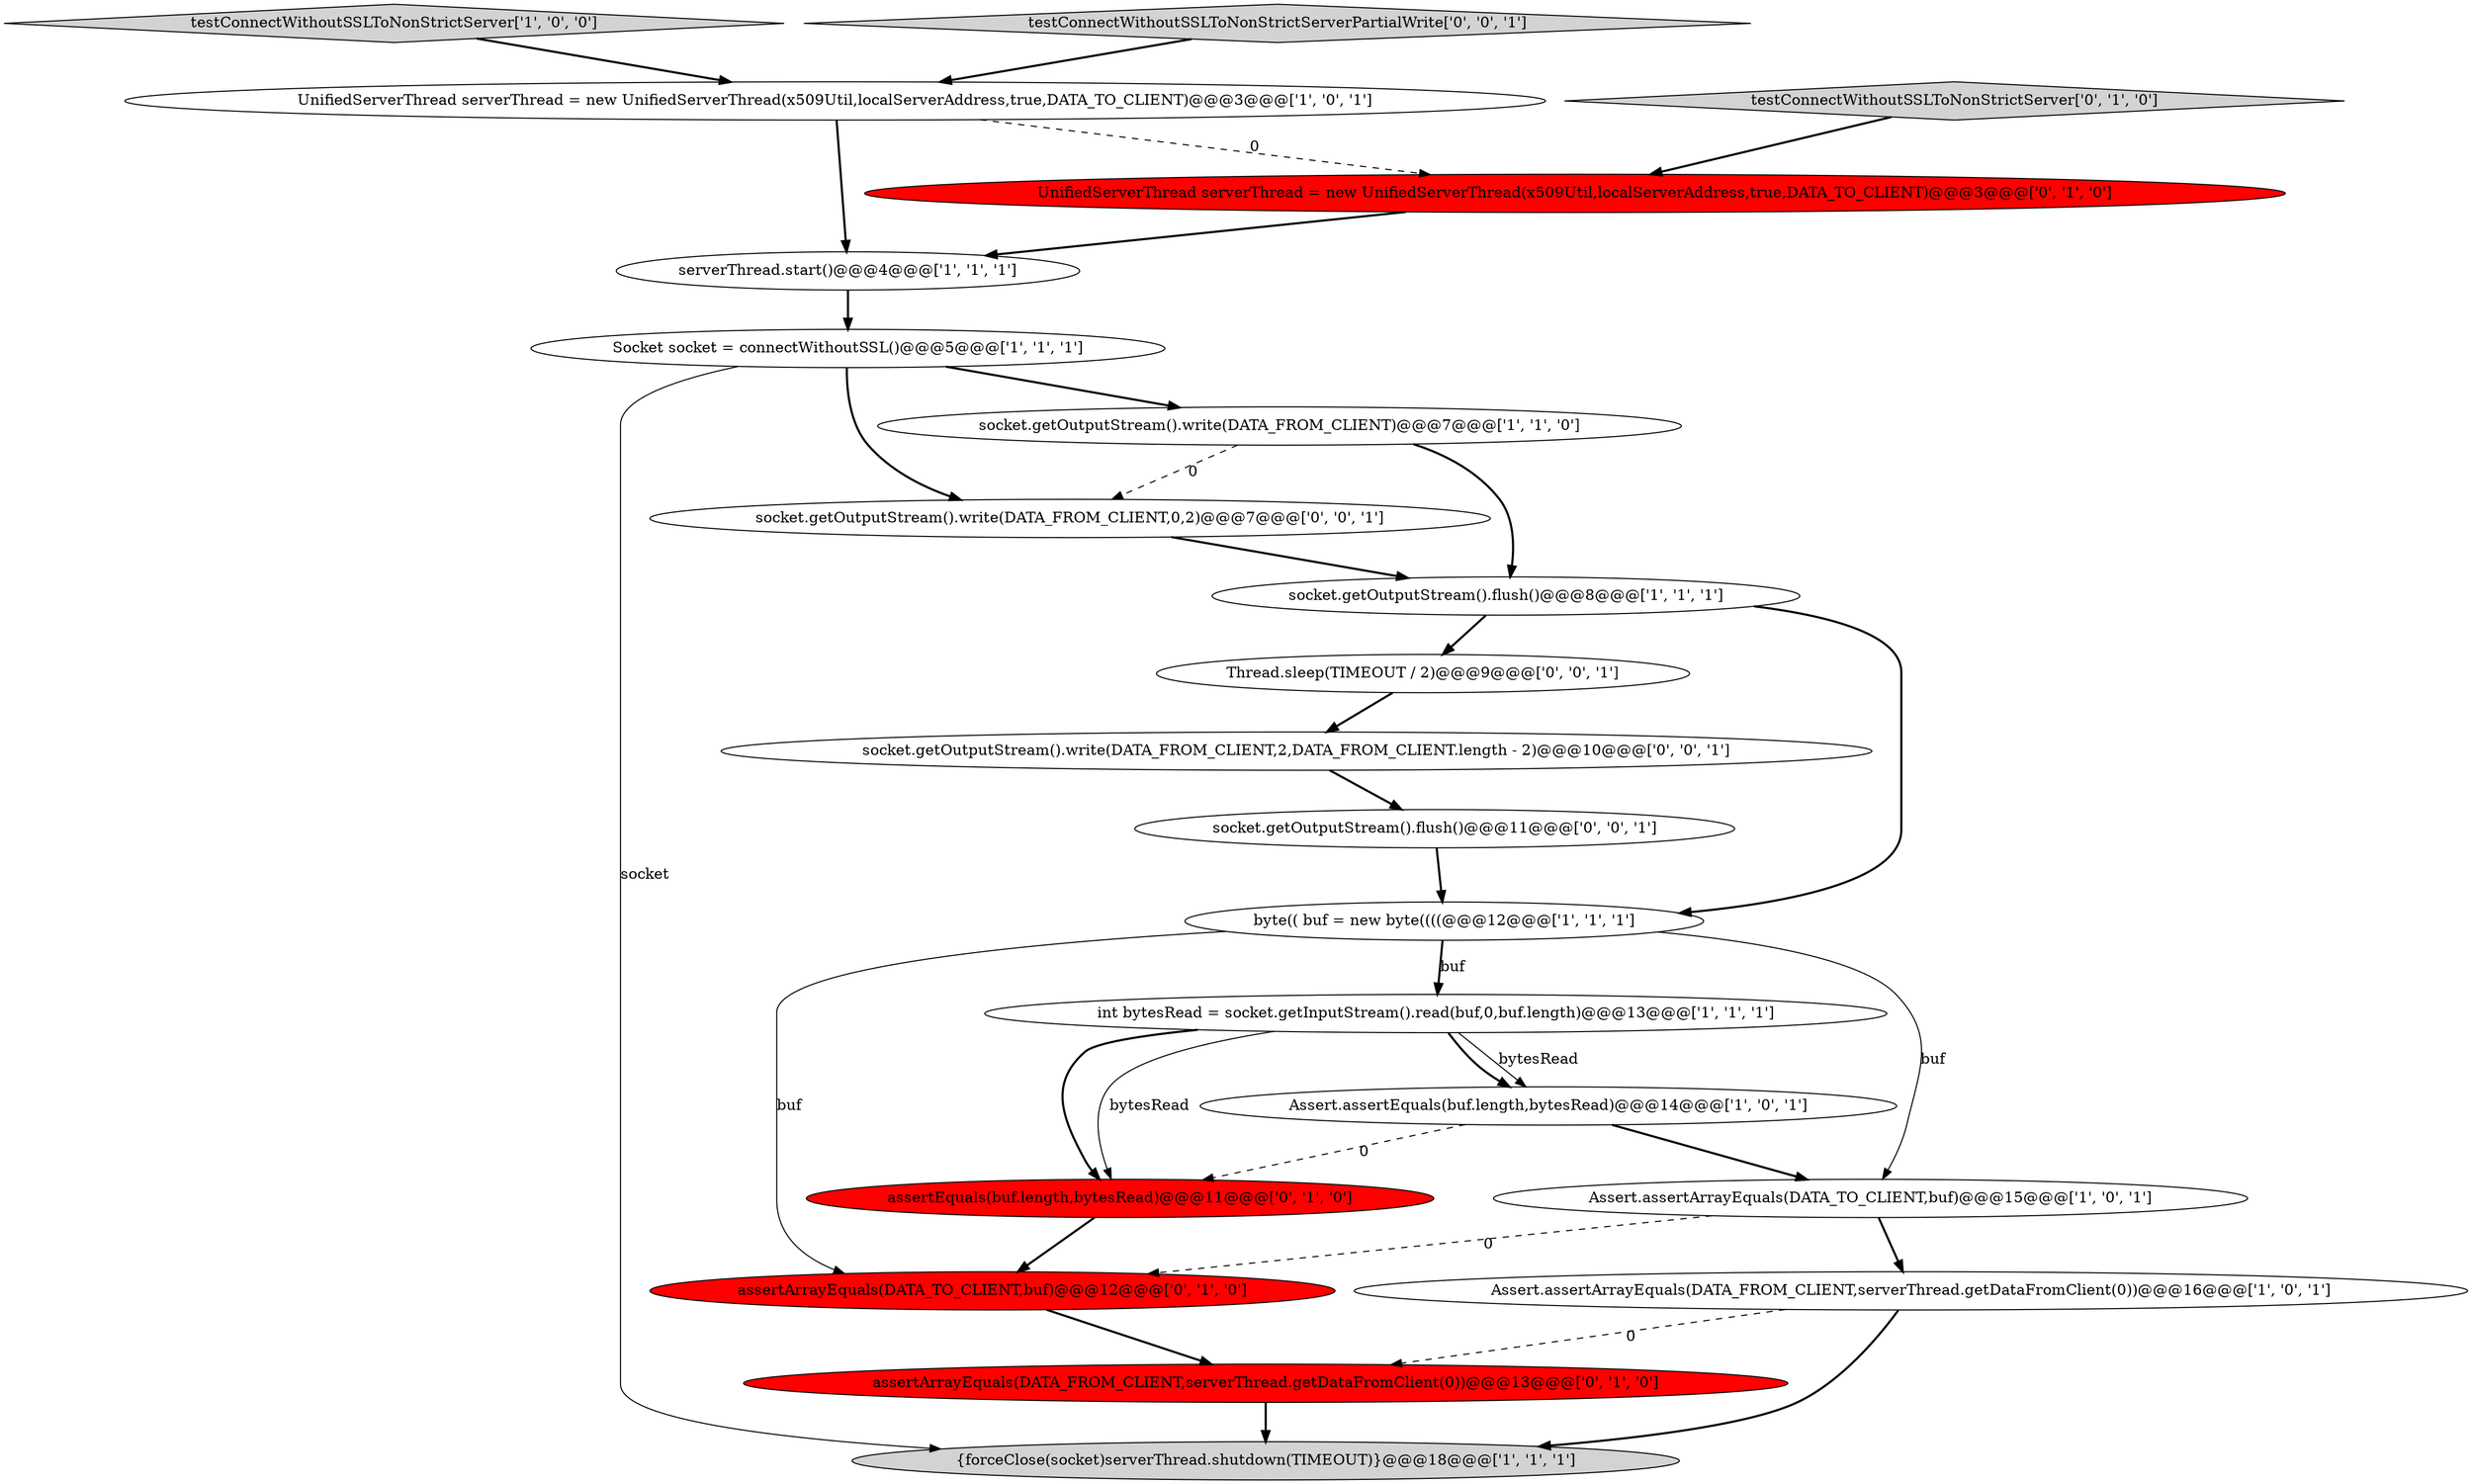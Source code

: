digraph {
9 [style = filled, label = "UnifiedServerThread serverThread = new UnifiedServerThread(x509Util,localServerAddress,true,DATA_TO_CLIENT)@@@3@@@['1', '0', '1']", fillcolor = white, shape = ellipse image = "AAA0AAABBB1BBB"];
4 [style = filled, label = "Socket socket = connectWithoutSSL()@@@5@@@['1', '1', '1']", fillcolor = white, shape = ellipse image = "AAA0AAABBB1BBB"];
20 [style = filled, label = "socket.getOutputStream().flush()@@@11@@@['0', '0', '1']", fillcolor = white, shape = ellipse image = "AAA0AAABBB3BBB"];
8 [style = filled, label = "int bytesRead = socket.getInputStream().read(buf,0,buf.length)@@@13@@@['1', '1', '1']", fillcolor = white, shape = ellipse image = "AAA0AAABBB1BBB"];
3 [style = filled, label = "serverThread.start()@@@4@@@['1', '1', '1']", fillcolor = white, shape = ellipse image = "AAA0AAABBB1BBB"];
13 [style = filled, label = "assertArrayEquals(DATA_FROM_CLIENT,serverThread.getDataFromClient(0))@@@13@@@['0', '1', '0']", fillcolor = red, shape = ellipse image = "AAA1AAABBB2BBB"];
2 [style = filled, label = "testConnectWithoutSSLToNonStrictServer['1', '0', '0']", fillcolor = lightgray, shape = diamond image = "AAA0AAABBB1BBB"];
10 [style = filled, label = "byte(( buf = new byte((((@@@12@@@['1', '1', '1']", fillcolor = white, shape = ellipse image = "AAA0AAABBB1BBB"];
1 [style = filled, label = "Assert.assertArrayEquals(DATA_TO_CLIENT,buf)@@@15@@@['1', '0', '1']", fillcolor = white, shape = ellipse image = "AAA0AAABBB1BBB"];
6 [style = filled, label = "Assert.assertArrayEquals(DATA_FROM_CLIENT,serverThread.getDataFromClient(0))@@@16@@@['1', '0', '1']", fillcolor = white, shape = ellipse image = "AAA0AAABBB1BBB"];
0 [style = filled, label = "socket.getOutputStream().flush()@@@8@@@['1', '1', '1']", fillcolor = white, shape = ellipse image = "AAA0AAABBB1BBB"];
18 [style = filled, label = "Thread.sleep(TIMEOUT / 2)@@@9@@@['0', '0', '1']", fillcolor = white, shape = ellipse image = "AAA0AAABBB3BBB"];
5 [style = filled, label = "Assert.assertEquals(buf.length,bytesRead)@@@14@@@['1', '0', '1']", fillcolor = white, shape = ellipse image = "AAA0AAABBB1BBB"];
11 [style = filled, label = "{forceClose(socket)serverThread.shutdown(TIMEOUT)}@@@18@@@['1', '1', '1']", fillcolor = lightgray, shape = ellipse image = "AAA0AAABBB1BBB"];
7 [style = filled, label = "socket.getOutputStream().write(DATA_FROM_CLIENT)@@@7@@@['1', '1', '0']", fillcolor = white, shape = ellipse image = "AAA0AAABBB1BBB"];
14 [style = filled, label = "UnifiedServerThread serverThread = new UnifiedServerThread(x509Util,localServerAddress,true,DATA_TO_CLIENT)@@@3@@@['0', '1', '0']", fillcolor = red, shape = ellipse image = "AAA1AAABBB2BBB"];
17 [style = filled, label = "socket.getOutputStream().write(DATA_FROM_CLIENT,2,DATA_FROM_CLIENT.length - 2)@@@10@@@['0', '0', '1']", fillcolor = white, shape = ellipse image = "AAA0AAABBB3BBB"];
19 [style = filled, label = "testConnectWithoutSSLToNonStrictServerPartialWrite['0', '0', '1']", fillcolor = lightgray, shape = diamond image = "AAA0AAABBB3BBB"];
16 [style = filled, label = "assertEquals(buf.length,bytesRead)@@@11@@@['0', '1', '0']", fillcolor = red, shape = ellipse image = "AAA1AAABBB2BBB"];
21 [style = filled, label = "socket.getOutputStream().write(DATA_FROM_CLIENT,0,2)@@@7@@@['0', '0', '1']", fillcolor = white, shape = ellipse image = "AAA0AAABBB3BBB"];
15 [style = filled, label = "testConnectWithoutSSLToNonStrictServer['0', '1', '0']", fillcolor = lightgray, shape = diamond image = "AAA0AAABBB2BBB"];
12 [style = filled, label = "assertArrayEquals(DATA_TO_CLIENT,buf)@@@12@@@['0', '1', '0']", fillcolor = red, shape = ellipse image = "AAA1AAABBB2BBB"];
14->3 [style = bold, label=""];
8->16 [style = bold, label=""];
8->16 [style = solid, label="bytesRead"];
7->21 [style = dashed, label="0"];
10->1 [style = solid, label="buf"];
15->14 [style = bold, label=""];
21->0 [style = bold, label=""];
4->21 [style = bold, label=""];
18->17 [style = bold, label=""];
7->0 [style = bold, label=""];
2->9 [style = bold, label=""];
3->4 [style = bold, label=""];
13->11 [style = bold, label=""];
4->7 [style = bold, label=""];
20->10 [style = bold, label=""];
8->5 [style = solid, label="bytesRead"];
5->16 [style = dashed, label="0"];
12->13 [style = bold, label=""];
5->1 [style = bold, label=""];
1->12 [style = dashed, label="0"];
0->10 [style = bold, label=""];
1->6 [style = bold, label=""];
9->14 [style = dashed, label="0"];
6->13 [style = dashed, label="0"];
10->8 [style = bold, label=""];
8->5 [style = bold, label=""];
19->9 [style = bold, label=""];
6->11 [style = bold, label=""];
4->11 [style = solid, label="socket"];
10->12 [style = solid, label="buf"];
9->3 [style = bold, label=""];
0->18 [style = bold, label=""];
10->8 [style = solid, label="buf"];
16->12 [style = bold, label=""];
17->20 [style = bold, label=""];
}
